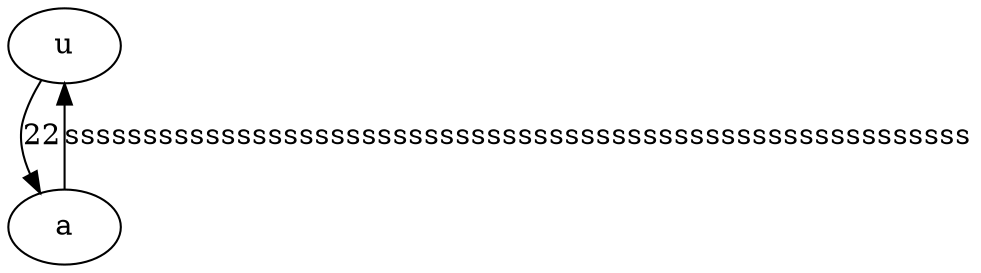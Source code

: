 
digraph G {
	u -> a[label="22"]
	a -> u[label="ssssssssssssssssssssssssssssssssssssssssssssssssssssssssss"]

}

